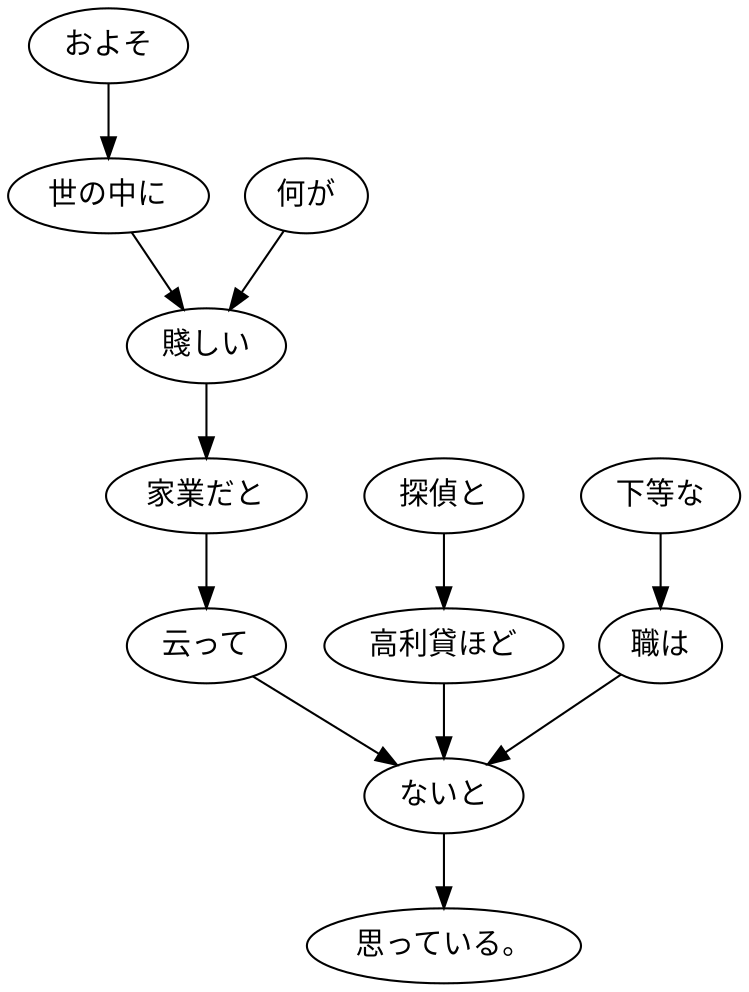 digraph graph2054 {
	node0 [label="およそ"];
	node1 [label="世の中に"];
	node2 [label="何が"];
	node3 [label="賤しい"];
	node4 [label="家業だと"];
	node5 [label="云って"];
	node6 [label="探偵と"];
	node7 [label="高利貸ほど"];
	node8 [label="下等な"];
	node9 [label="職は"];
	node10 [label="ないと"];
	node11 [label="思っている。"];
	node0 -> node1;
	node1 -> node3;
	node2 -> node3;
	node3 -> node4;
	node4 -> node5;
	node5 -> node10;
	node6 -> node7;
	node7 -> node10;
	node8 -> node9;
	node9 -> node10;
	node10 -> node11;
}
